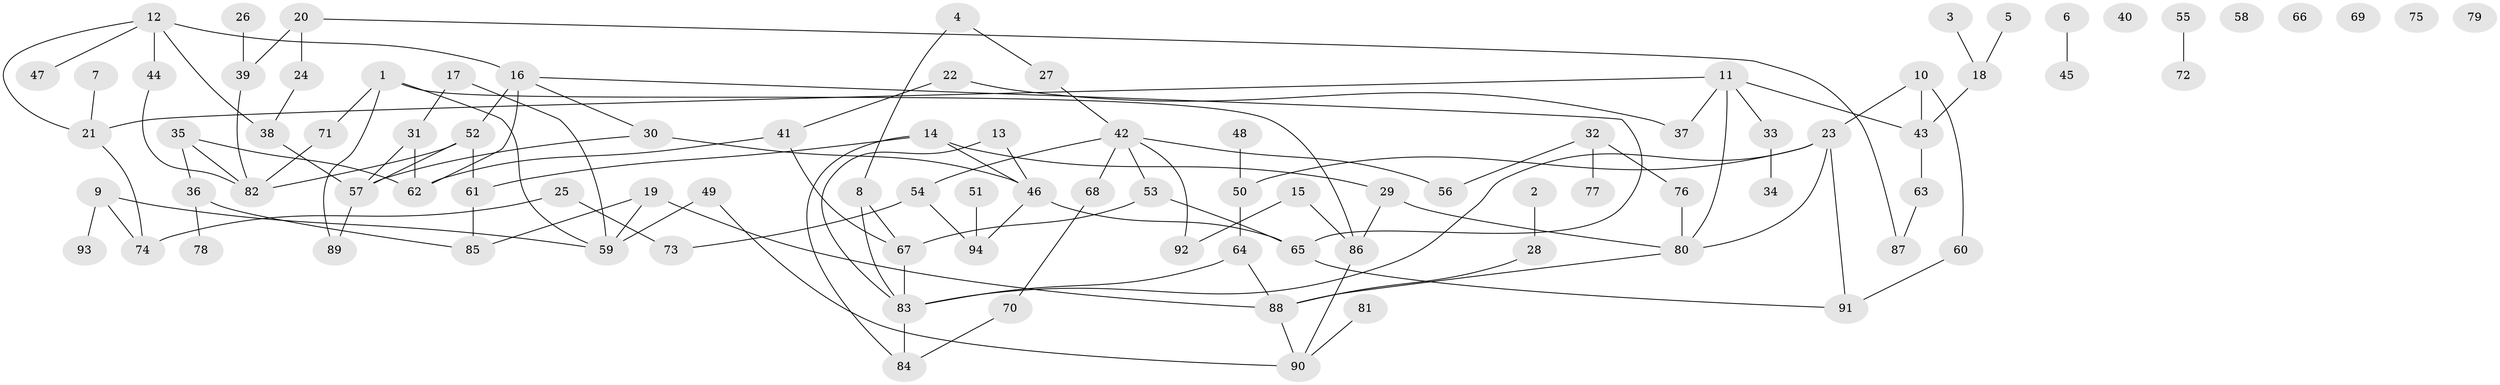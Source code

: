 // Generated by graph-tools (version 1.1) at 2025/12/03/09/25 04:12:57]
// undirected, 94 vertices, 121 edges
graph export_dot {
graph [start="1"]
  node [color=gray90,style=filled];
  1;
  2;
  3;
  4;
  5;
  6;
  7;
  8;
  9;
  10;
  11;
  12;
  13;
  14;
  15;
  16;
  17;
  18;
  19;
  20;
  21;
  22;
  23;
  24;
  25;
  26;
  27;
  28;
  29;
  30;
  31;
  32;
  33;
  34;
  35;
  36;
  37;
  38;
  39;
  40;
  41;
  42;
  43;
  44;
  45;
  46;
  47;
  48;
  49;
  50;
  51;
  52;
  53;
  54;
  55;
  56;
  57;
  58;
  59;
  60;
  61;
  62;
  63;
  64;
  65;
  66;
  67;
  68;
  69;
  70;
  71;
  72;
  73;
  74;
  75;
  76;
  77;
  78;
  79;
  80;
  81;
  82;
  83;
  84;
  85;
  86;
  87;
  88;
  89;
  90;
  91;
  92;
  93;
  94;
  1 -- 59;
  1 -- 71;
  1 -- 86;
  1 -- 89;
  2 -- 28;
  3 -- 18;
  4 -- 8;
  4 -- 27;
  5 -- 18;
  6 -- 45;
  7 -- 21;
  8 -- 67;
  8 -- 83;
  9 -- 59;
  9 -- 74;
  9 -- 93;
  10 -- 23;
  10 -- 43;
  10 -- 60;
  11 -- 21;
  11 -- 33;
  11 -- 37;
  11 -- 43;
  11 -- 80;
  12 -- 16;
  12 -- 21;
  12 -- 38;
  12 -- 44;
  12 -- 47;
  13 -- 46;
  13 -- 83;
  14 -- 29;
  14 -- 46;
  14 -- 61;
  14 -- 84;
  15 -- 86;
  15 -- 92;
  16 -- 30;
  16 -- 52;
  16 -- 62;
  16 -- 65;
  17 -- 31;
  17 -- 59;
  18 -- 43;
  19 -- 59;
  19 -- 85;
  19 -- 88;
  20 -- 24;
  20 -- 39;
  20 -- 87;
  21 -- 74;
  22 -- 37;
  22 -- 41;
  23 -- 50;
  23 -- 80;
  23 -- 83;
  23 -- 91;
  24 -- 38;
  25 -- 73;
  25 -- 74;
  26 -- 39;
  27 -- 42;
  28 -- 88;
  29 -- 80;
  29 -- 86;
  30 -- 46;
  30 -- 57;
  31 -- 57;
  31 -- 62;
  32 -- 56;
  32 -- 76;
  32 -- 77;
  33 -- 34;
  35 -- 36;
  35 -- 62;
  35 -- 82;
  36 -- 78;
  36 -- 85;
  38 -- 57;
  39 -- 82;
  41 -- 62;
  41 -- 67;
  42 -- 53;
  42 -- 54;
  42 -- 56;
  42 -- 68;
  42 -- 92;
  43 -- 63;
  44 -- 82;
  46 -- 65;
  46 -- 94;
  48 -- 50;
  49 -- 59;
  49 -- 90;
  50 -- 64;
  51 -- 94;
  52 -- 57;
  52 -- 61;
  52 -- 82;
  53 -- 65;
  53 -- 67;
  54 -- 73;
  54 -- 94;
  55 -- 72;
  57 -- 89;
  60 -- 91;
  61 -- 85;
  63 -- 87;
  64 -- 83;
  64 -- 88;
  65 -- 91;
  67 -- 83;
  68 -- 70;
  70 -- 84;
  71 -- 82;
  76 -- 80;
  80 -- 88;
  81 -- 90;
  83 -- 84;
  86 -- 90;
  88 -- 90;
}
